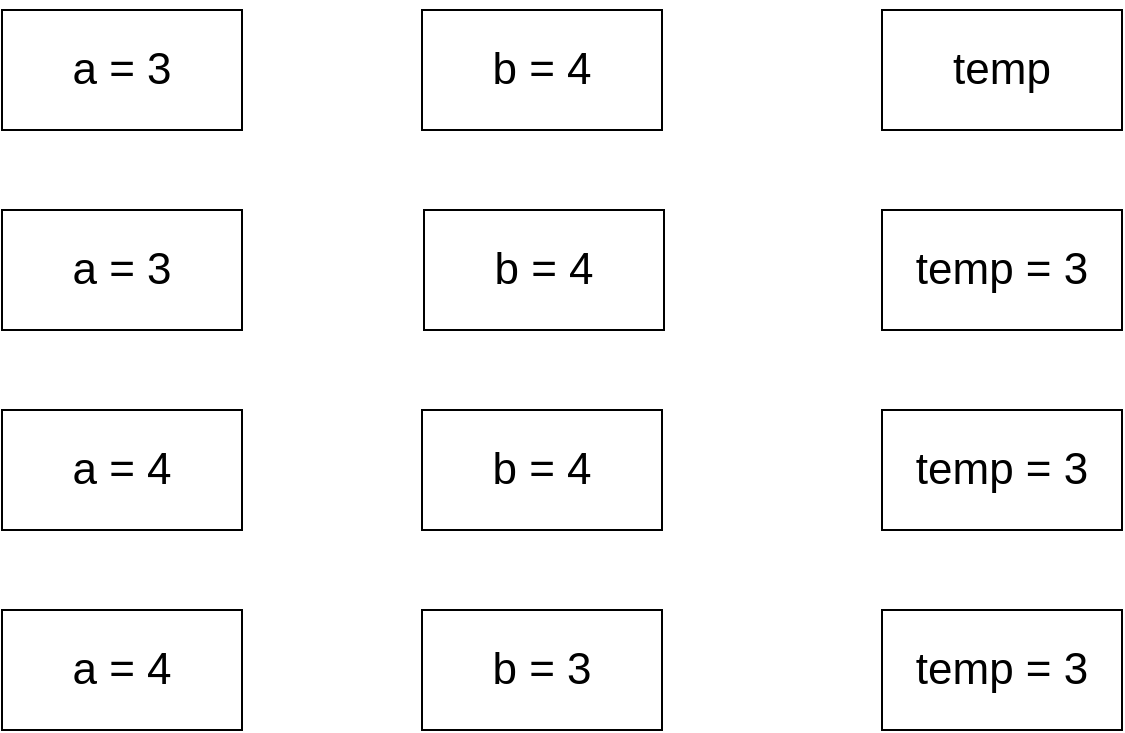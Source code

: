 <mxfile version="15.9.4" type="device"><diagram id="IEAgBG3W1HNxjUS89G7R" name="Page-1"><mxGraphModel dx="1102" dy="582" grid="1" gridSize="10" guides="1" tooltips="1" connect="1" arrows="1" fold="1" page="1" pageScale="1" pageWidth="850" pageHeight="1100" math="0" shadow="0"><root><mxCell id="0"/><mxCell id="1" parent="0"/><mxCell id="dLjJkIW9t1Ef27jF9g_M-1" value="a = 3" style="rounded=0;whiteSpace=wrap;html=1;fontSize=22;" parent="1" vertex="1"><mxGeometry x="120" y="40" width="120" height="60" as="geometry"/></mxCell><mxCell id="dLjJkIW9t1Ef27jF9g_M-3" value="&lt;font style=&quot;font-size: 22px&quot;&gt;b = 4&lt;/font&gt;" style="rounded=0;whiteSpace=wrap;html=1;" parent="1" vertex="1"><mxGeometry x="330" y="40" width="120" height="60" as="geometry"/></mxCell><mxCell id="dLjJkIW9t1Ef27jF9g_M-4" value="&lt;p style=&quot;font-size: 22px;&quot;&gt;temp&lt;/p&gt;" style="rounded=0;whiteSpace=wrap;html=1;fontSize=22;" parent="1" vertex="1"><mxGeometry x="560" y="40" width="120" height="60" as="geometry"/></mxCell><mxCell id="dLjJkIW9t1Ef27jF9g_M-6" value="&lt;font style=&quot;font-size: 22px&quot;&gt;b = 4&lt;/font&gt;" style="rounded=0;whiteSpace=wrap;html=1;" parent="1" vertex="1"><mxGeometry x="331" y="140" width="120" height="60" as="geometry"/></mxCell><mxCell id="dLjJkIW9t1Ef27jF9g_M-5" value="&lt;font style=&quot;font-size: 22px&quot;&gt;a = 3&lt;/font&gt;" style="rounded=0;whiteSpace=wrap;html=1;" parent="1" vertex="1"><mxGeometry x="120" y="140" width="120" height="60" as="geometry"/></mxCell><mxCell id="dLjJkIW9t1Ef27jF9g_M-8" value="&lt;font style=&quot;font-size: 22px&quot;&gt;temp = 3&lt;/font&gt;" style="rounded=0;whiteSpace=wrap;html=1;" parent="1" vertex="1"><mxGeometry x="560" y="140" width="120" height="60" as="geometry"/></mxCell><mxCell id="dLjJkIW9t1Ef27jF9g_M-9" value="&lt;font style=&quot;font-size: 22px&quot;&gt;a = 4&lt;/font&gt;" style="rounded=0;whiteSpace=wrap;html=1;" parent="1" vertex="1"><mxGeometry x="120" y="240" width="120" height="60" as="geometry"/></mxCell><mxCell id="dLjJkIW9t1Ef27jF9g_M-10" value="&lt;font style=&quot;font-size: 22px&quot;&gt;b = 4&lt;/font&gt;" style="rounded=0;whiteSpace=wrap;html=1;" parent="1" vertex="1"><mxGeometry x="330" y="240" width="120" height="60" as="geometry"/></mxCell><mxCell id="dLjJkIW9t1Ef27jF9g_M-11" value="&lt;font style=&quot;font-size: 22px&quot;&gt;temp = 3&lt;/font&gt;" style="rounded=0;whiteSpace=wrap;html=1;" parent="1" vertex="1"><mxGeometry x="560" y="240" width="120" height="60" as="geometry"/></mxCell><mxCell id="dLjJkIW9t1Ef27jF9g_M-12" value="&lt;font style=&quot;font-size: 22px&quot;&gt;a = 4&lt;/font&gt;" style="rounded=0;whiteSpace=wrap;html=1;" parent="1" vertex="1"><mxGeometry x="120" y="340" width="120" height="60" as="geometry"/></mxCell><mxCell id="dLjJkIW9t1Ef27jF9g_M-13" value="&lt;font style=&quot;font-size: 22px&quot;&gt;b = 3&lt;/font&gt;" style="rounded=0;whiteSpace=wrap;html=1;" parent="1" vertex="1"><mxGeometry x="330" y="340" width="120" height="60" as="geometry"/></mxCell><mxCell id="dLjJkIW9t1Ef27jF9g_M-14" value="&lt;p style=&quot;line-height: 1.2&quot;&gt;&lt;font style=&quot;font-size: 22px&quot;&gt;temp = 3&lt;/font&gt;&lt;/p&gt;" style="rounded=0;whiteSpace=wrap;html=1;spacing=2;" parent="1" vertex="1"><mxGeometry x="560" y="340" width="120" height="60" as="geometry"/></mxCell></root></mxGraphModel></diagram></mxfile>